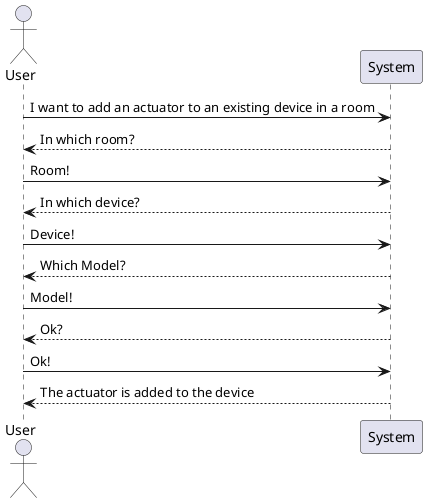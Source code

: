 @startuml
'US12 - As a Power User [or Administrator], I want to add an actuator to an existing
'device in a room. The actuator must be of a model of an existing type of actuator.

actor User
participant System

User -> System: I want to add an actuator to an existing device in a room
System --> User: In which room?
User -> System: Room!
System --> User: In which device?
User -> System: Device!
System --> User: Which Model?
User -> System: Model!
System --> User: Ok?
User -> System: Ok!

System --> User: The actuator is added to the device





@enduml